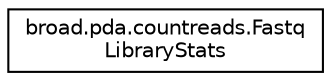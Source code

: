 digraph "Graphical Class Hierarchy"
{
  edge [fontname="Helvetica",fontsize="10",labelfontname="Helvetica",labelfontsize="10"];
  node [fontname="Helvetica",fontsize="10",shape=record];
  rankdir="LR";
  Node1 [label="broad.pda.countreads.Fastq\lLibraryStats",height=0.2,width=0.4,color="black", fillcolor="white", style="filled",URL="$classbroad_1_1pda_1_1countreads_1_1_fastq_library_stats.html"];
}

